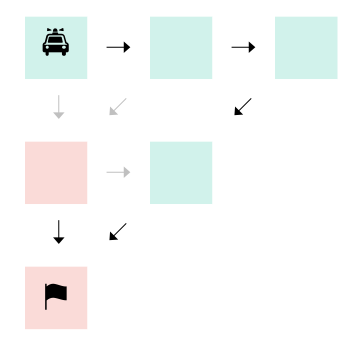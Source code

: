 digraph {
	node [shape=plaintext, fontsize=16 ]
	a[label=<<TABLE BORDER="0" CELLBORDER="0" CELLSPACING="0" COLOR="#ffffff">
	<TR>
		<TD align="center" width="30" height="30" fixedsize="true" BGCOLOR="#D1F2EB">&#128660;</TD>
		<TD width="30" height="30" fixedsize="true" BGCOLOR="white">&#11106;</TD>
		<TD align="center" width="30" height="30" fixedsize="true" BGCOLOR="#D1F2EB"></TD>
		<TD width="30" height="30" fixedsize="true" BGCOLOR="white">&#11106;</TD>
		<TD align="center" width="30" height="30" fixedsize="true" BGCOLOR="#D1F2EB"></TD>
	</TR>
	<TR>
		<TD width="30" height="30" fixedsize="true" BGCOLOR="white"><FONT COLOR="gray"> &#11107;</FONT></TD>
		<TD width="30" height="30" fixedsize="true" BGCOLOR="white"><FONT COLOR="gray">&#11113;</FONT></TD>
		<TD width="30" height="30" fixedsize="true" BGCOLOR="white"></TD>
		<TD width="30" height="30" fixedsize="true" BGCOLOR="white">&#11113;</TD>
		<TD width="30" height="30" fixedsize="true" BGCOLOR="white"></TD>
	</TR>
	<TR>
		<TD width="30" height="30" fixedsize="true" BGCOLOR="#FADBD8"></TD>
		<TD width="30" height="30" fixedsize="true" BGCOLOR="white"><FONT COLOR="gray">&#11106;</FONT></TD>
		<TD align="center" width="30" height="30" fixedsize="true" BGCOLOR="#D1F2EB"></TD>
		<TD width="30" height="30" fixedsize="true" BGCOLOR="white"></TD>
		<TD width="30" height="30" fixedsize="true" BGCOLOR="white"></TD>
	</TR>
	<TR>
		<TD width="30" height="30" fixedsize="true" BGCOLOR="white"> &#11107;</TD>
		<TD width="30" height="30" fixedsize="true" BGCOLOR="white">&#11113;</TD>
		<TD width="30" height="30" fixedsize="true" BGCOLOR="white"></TD>
		<TD width="30" height="30" fixedsize="true" BGCOLOR="white"></TD>
		<TD width="30" height="30" fixedsize="true" BGCOLOR="white"></TD>
	</TR>
	<TR>
		<TD width="30" height="30" fixedsize="true" BGCOLOR="#FADBD8">&#9873;</TD>
		<TD width="30" height="30" fixedsize="true" BGCOLOR="white"></TD>
		<TD width="30" height="30" fixedsize="true" BGCOLOR="white"></TD>
		<TD width="30" height="30" fixedsize="true" BGCOLOR="white"></TD>
		<TD width="30" height="30" fixedsize="true" BGCOLOR="white"></TD>
	</TR>
	</TABLE>>];
}
